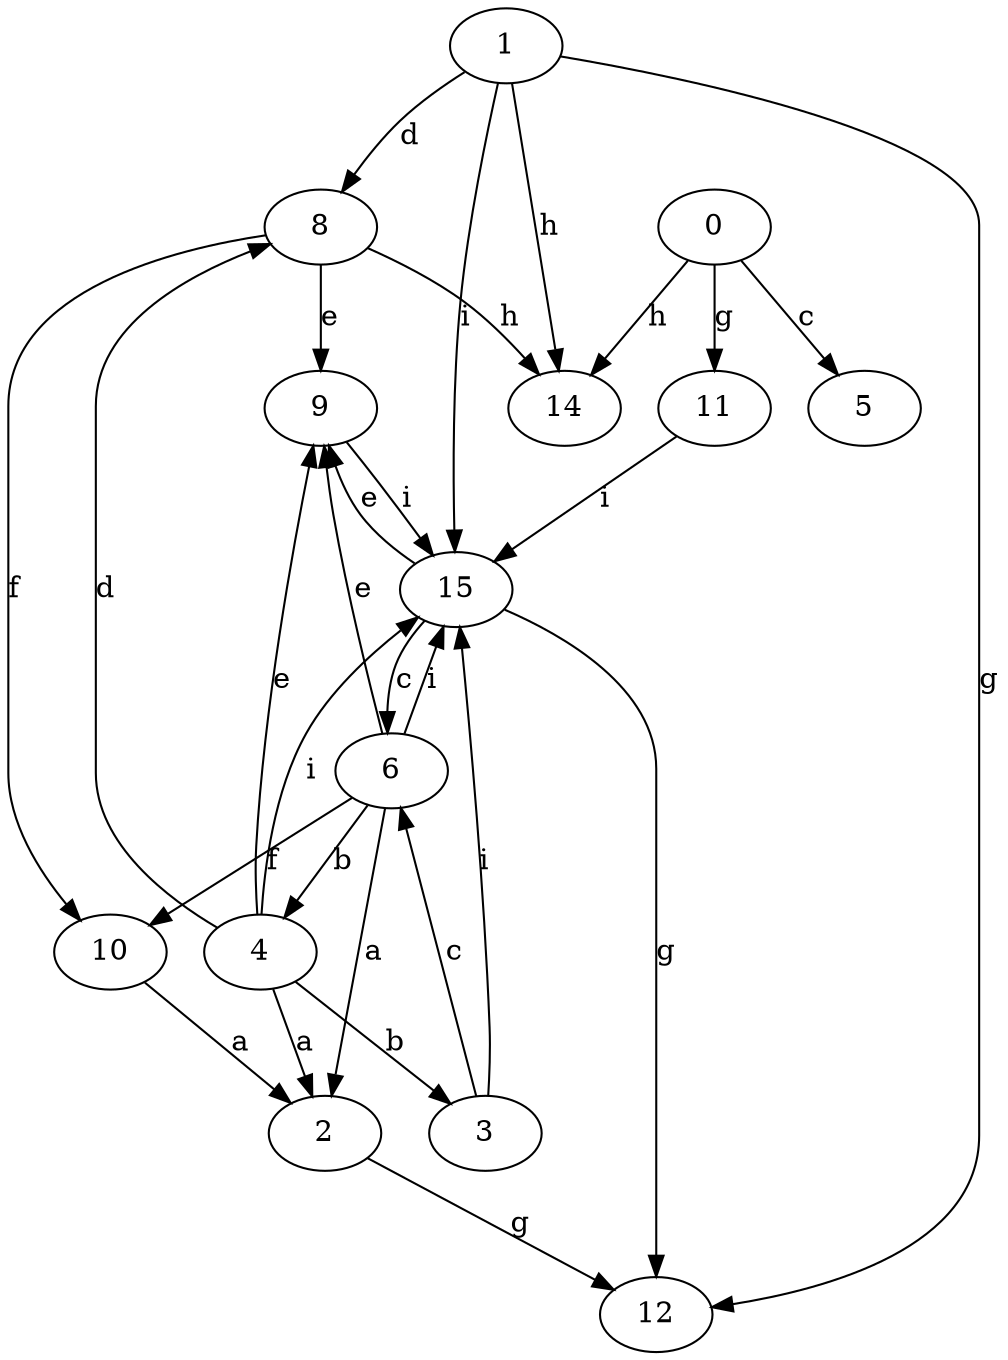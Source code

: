 strict digraph  {
1;
2;
3;
4;
5;
0;
6;
8;
9;
10;
11;
12;
14;
15;
1 -> 8  [label=d];
1 -> 12  [label=g];
1 -> 14  [label=h];
1 -> 15  [label=i];
2 -> 12  [label=g];
3 -> 6  [label=c];
3 -> 15  [label=i];
4 -> 2  [label=a];
4 -> 3  [label=b];
4 -> 8  [label=d];
4 -> 9  [label=e];
4 -> 15  [label=i];
0 -> 5  [label=c];
0 -> 11  [label=g];
0 -> 14  [label=h];
6 -> 2  [label=a];
6 -> 4  [label=b];
6 -> 9  [label=e];
6 -> 10  [label=f];
6 -> 15  [label=i];
8 -> 9  [label=e];
8 -> 10  [label=f];
8 -> 14  [label=h];
9 -> 15  [label=i];
10 -> 2  [label=a];
11 -> 15  [label=i];
15 -> 6  [label=c];
15 -> 9  [label=e];
15 -> 12  [label=g];
}
